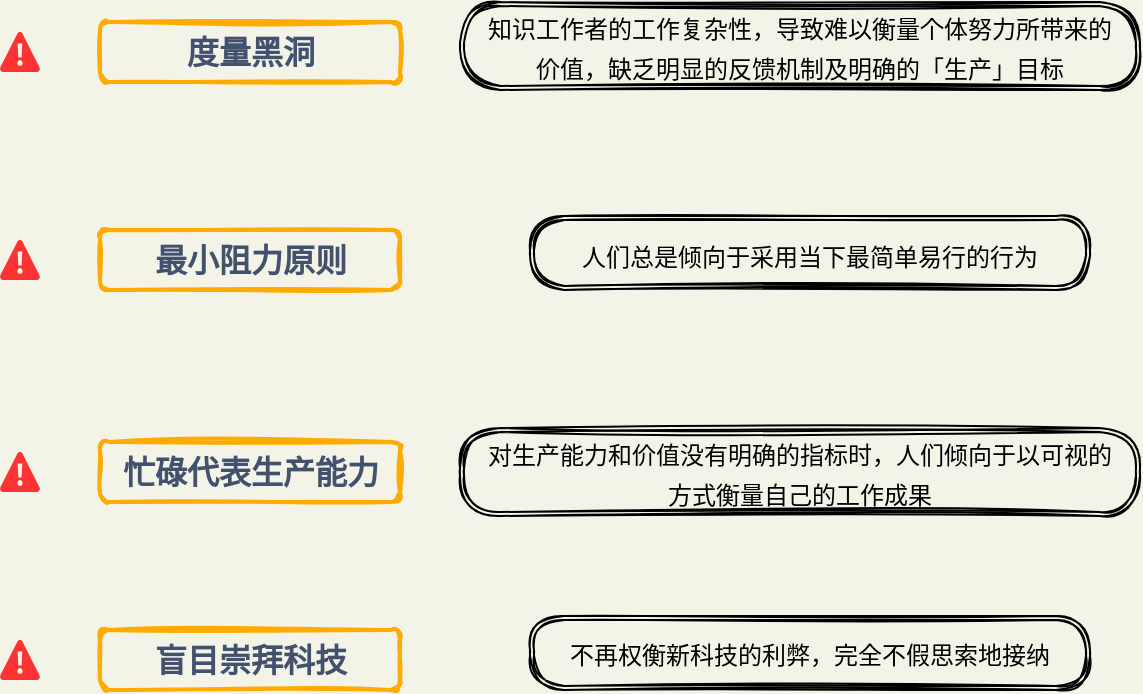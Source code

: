 <mxfile version="14.2.6" type="github">
  <diagram id="5hDAxi_boIst-9sQSkmx" name="第 1 页">
    <mxGraphModel dx="878" dy="620" grid="1" gridSize="10" guides="1" tooltips="1" connect="0" arrows="1" fold="1" page="1" pageScale="1" pageWidth="827" pageHeight="1169" background="#F4F3E8" math="0" shadow="0">
      <root>
        <mxCell id="0" />
        <mxCell id="1" parent="0" />
        <mxCell id="ugjQtYivipN5QYXBh993-31" value="" style="group;rounded=1;" vertex="1" connectable="0" parent="1">
          <mxGeometry x="120" y="156" width="200" height="30" as="geometry" />
        </mxCell>
        <mxCell id="ugjQtYivipN5QYXBh993-19" value="" style="shape=mxgraph.azure.azure_alert;strokeColor=none;html=1;fillColor=#FF3333;shadow=0;rounded=1;" vertex="1" parent="ugjQtYivipN5QYXBh993-31">
          <mxGeometry y="5" width="20" height="20" as="geometry" />
        </mxCell>
        <mxCell id="ugjQtYivipN5QYXBh993-20" value="&lt;font style=&quot;font-size: 16px&quot;&gt;度量黑洞&lt;/font&gt;" style="dashed=0;html=1;strokeColor=#FFAB00;fontSize=12;align=center;fontStyle=1;strokeWidth=2;fontColor=#42526E;shadow=0;glass=0;fillColor=none;rounded=1;sketch=1;" vertex="1" parent="ugjQtYivipN5QYXBh993-31">
          <mxGeometry x="50" width="150" height="30" as="geometry" />
        </mxCell>
        <mxCell id="ugjQtYivipN5QYXBh993-32" value="" style="group;rounded=1;" vertex="1" connectable="0" parent="1">
          <mxGeometry x="120" y="260" width="200" height="30" as="geometry" />
        </mxCell>
        <mxCell id="ugjQtYivipN5QYXBh993-25" value="" style="shape=mxgraph.azure.azure_alert;strokeColor=none;html=1;fillColor=#FF3333;shadow=0;rounded=1;" vertex="1" parent="ugjQtYivipN5QYXBh993-32">
          <mxGeometry y="5" width="20" height="20" as="geometry" />
        </mxCell>
        <mxCell id="ugjQtYivipN5QYXBh993-26" value="&lt;span style=&quot;font-size: 16px&quot;&gt;最小阻力原则&lt;/span&gt;" style="dashed=0;html=1;strokeColor=#FFAB00;fontSize=12;align=center;fontStyle=1;strokeWidth=2;fontColor=#42526E;shadow=0;glass=0;fillColor=none;rounded=1;sketch=1;" vertex="1" parent="ugjQtYivipN5QYXBh993-32">
          <mxGeometry x="50" width="150" height="30" as="geometry" />
        </mxCell>
        <mxCell id="ugjQtYivipN5QYXBh993-33" value="" style="group;rounded=1;" vertex="1" connectable="0" parent="1">
          <mxGeometry x="120" y="366" width="200" height="30" as="geometry" />
        </mxCell>
        <mxCell id="ugjQtYivipN5QYXBh993-27" value="" style="shape=mxgraph.azure.azure_alert;strokeColor=none;html=1;fillColor=#FF3333;shadow=0;rounded=1;" vertex="1" parent="ugjQtYivipN5QYXBh993-33">
          <mxGeometry y="5" width="20" height="20" as="geometry" />
        </mxCell>
        <mxCell id="ugjQtYivipN5QYXBh993-28" value="&lt;span style=&quot;font-size: 16px&quot;&gt;忙碌代表生产能力&lt;/span&gt;" style="dashed=0;html=1;strokeColor=#FFAB00;fontSize=12;align=center;fontStyle=1;strokeWidth=2;fontColor=#42526E;shadow=0;glass=0;fillColor=none;rounded=1;sketch=1;" vertex="1" parent="ugjQtYivipN5QYXBh993-33">
          <mxGeometry x="50" width="150" height="30" as="geometry" />
        </mxCell>
        <mxCell id="ugjQtYivipN5QYXBh993-34" value="" style="group;rounded=1;" vertex="1" connectable="0" parent="1">
          <mxGeometry x="120" y="460" width="200" height="30" as="geometry" />
        </mxCell>
        <mxCell id="ugjQtYivipN5QYXBh993-29" value="" style="shape=mxgraph.azure.azure_alert;strokeColor=none;html=1;fillColor=#FF3333;shadow=0;rounded=1;" vertex="1" parent="ugjQtYivipN5QYXBh993-34">
          <mxGeometry y="5" width="20" height="20" as="geometry" />
        </mxCell>
        <mxCell id="ugjQtYivipN5QYXBh993-30" value="&lt;span style=&quot;font-size: 16px&quot;&gt;盲目崇拜科技&lt;/span&gt;" style="dashed=0;html=1;strokeColor=#FFAB00;fontSize=12;align=center;fontStyle=1;strokeWidth=2;fontColor=#42526E;shadow=0;glass=0;fillColor=none;rounded=1;sketch=1;" vertex="1" parent="ugjQtYivipN5QYXBh993-34">
          <mxGeometry x="50" width="150" height="30" as="geometry" />
        </mxCell>
        <mxCell id="ugjQtYivipN5QYXBh993-36" value="&lt;font style=&quot;font-size: 12px&quot;&gt;知识工作者的工作复杂性，导致难以衡量个体努力所带来的价值，缺乏明显的反馈机制及明确的「生产」目标&lt;/font&gt;" style="shape=ext;double=1;rounded=1;whiteSpace=wrap;html=1;shadow=0;glass=0;sketch=1;strokeColor=#000000;fillColor=none;fontSize=16;fontColor=#000000;align=center;arcSize=46;spacingTop=2;spacingLeft=6;spacingRight=6;spacingBottom=2;" vertex="1" parent="1">
          <mxGeometry x="350" y="146" width="340" height="44" as="geometry" />
        </mxCell>
        <mxCell id="ugjQtYivipN5QYXBh993-38" value="&lt;span style=&quot;font-size: 12px&quot;&gt;人们总是倾向于采用当下最简单易行的行为&lt;/span&gt;" style="shape=ext;double=1;rounded=1;whiteSpace=wrap;html=1;shadow=0;glass=0;sketch=1;strokeColor=#000000;fillColor=none;fontSize=16;fontColor=#000000;align=center;arcSize=46;spacingTop=2;spacingLeft=6;spacingRight=6;spacingBottom=2;" vertex="1" parent="1">
          <mxGeometry x="385" y="253" width="280" height="37" as="geometry" />
        </mxCell>
        <mxCell id="ugjQtYivipN5QYXBh993-39" value="&lt;span style=&quot;font-size: 12px&quot;&gt;对生产能力和价值没有明确的指标时，人们倾向于以可视的方式衡量自己的工作成果&lt;/span&gt;" style="shape=ext;double=1;rounded=1;whiteSpace=wrap;html=1;shadow=0;glass=0;sketch=1;strokeColor=#000000;fillColor=none;fontSize=16;fontColor=#000000;align=center;arcSize=46;spacingTop=2;spacingLeft=6;spacingRight=6;spacingBottom=2;" vertex="1" parent="1">
          <mxGeometry x="350" y="359" width="340" height="44" as="geometry" />
        </mxCell>
        <mxCell id="ugjQtYivipN5QYXBh993-40" value="&lt;font style=&quot;font-size: 12px&quot;&gt;不再权衡新科技的利弊，完全不假思索地接纳&lt;/font&gt;" style="shape=ext;double=1;rounded=1;whiteSpace=wrap;html=1;shadow=0;glass=0;sketch=1;strokeColor=#000000;fillColor=none;fontSize=14;fontColor=#000000;align=center;arcSize=46;spacingTop=2;spacingLeft=6;spacingRight=6;spacingBottom=2;" vertex="1" parent="1">
          <mxGeometry x="385" y="453" width="280" height="37" as="geometry" />
        </mxCell>
      </root>
    </mxGraphModel>
  </diagram>
</mxfile>

